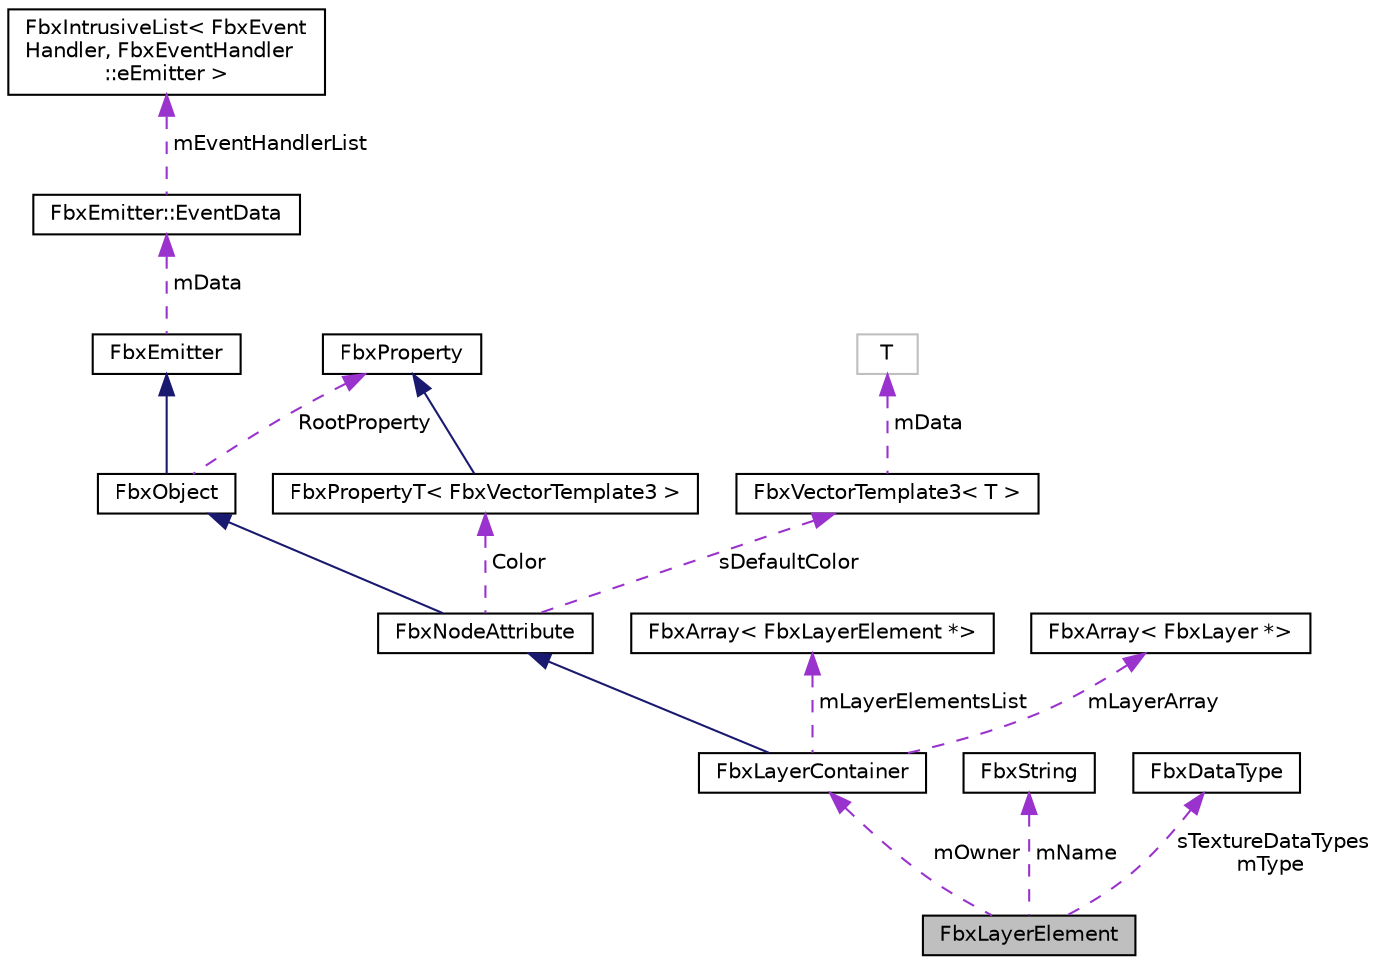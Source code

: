 digraph "FbxLayerElement"
{
  edge [fontname="Helvetica",fontsize="10",labelfontname="Helvetica",labelfontsize="10"];
  node [fontname="Helvetica",fontsize="10",shape=record];
  Node24 [label="FbxLayerElement",height=0.2,width=0.4,color="black", fillcolor="grey75", style="filled", fontcolor="black"];
  Node25 -> Node24 [dir="back",color="darkorchid3",fontsize="10",style="dashed",label=" mOwner" ,fontname="Helvetica"];
  Node25 [label="FbxLayerContainer",height=0.2,width=0.4,color="black", fillcolor="white", style="filled",URL="$class_fbx_layer_container.html",tooltip="Contains a collection of FbxLayer objects. This class is used for managing layers construction..."];
  Node26 -> Node25 [dir="back",color="midnightblue",fontsize="10",style="solid",fontname="Helvetica"];
  Node26 [label="FbxNodeAttribute",height=0.2,width=0.4,color="black", fillcolor="white", style="filled",URL="$class_fbx_node_attribute.html",tooltip="This class is the base class to all types of node attributes.A node attribute is the content of a nod..."];
  Node27 -> Node26 [dir="back",color="midnightblue",fontsize="10",style="solid",fontname="Helvetica"];
  Node27 [label="FbxObject",height=0.2,width=0.4,color="black", fillcolor="white", style="filled",URL="$class_fbx_object.html"];
  Node28 -> Node27 [dir="back",color="midnightblue",fontsize="10",style="solid",fontname="Helvetica"];
  Node28 [label="FbxEmitter",height=0.2,width=0.4,color="black", fillcolor="white", style="filled",URL="$class_fbx_emitter.html"];
  Node29 -> Node28 [dir="back",color="darkorchid3",fontsize="10",style="dashed",label=" mData" ,fontname="Helvetica"];
  Node29 [label="FbxEmitter::EventData",height=0.2,width=0.4,color="black", fillcolor="white", style="filled",URL="$struct_fbx_emitter_1_1_event_data.html"];
  Node30 -> Node29 [dir="back",color="darkorchid3",fontsize="10",style="dashed",label=" mEventHandlerList" ,fontname="Helvetica"];
  Node30 [label="FbxIntrusiveList\< FbxEvent\lHandler, FbxEventHandler\l::eEmitter \>",height=0.2,width=0.4,color="black", fillcolor="white", style="filled",URL="$class_fbx_intrusive_list.html"];
  Node31 -> Node27 [dir="back",color="darkorchid3",fontsize="10",style="dashed",label=" RootProperty" ,fontname="Helvetica"];
  Node31 [label="FbxProperty",height=0.2,width=0.4,color="black", fillcolor="white", style="filled",URL="$class_fbx_property.html",tooltip="Class to hold user properties. "];
  Node32 -> Node26 [dir="back",color="darkorchid3",fontsize="10",style="dashed",label=" sDefaultColor" ,fontname="Helvetica"];
  Node32 [label="FbxVectorTemplate3\< T \>",height=0.2,width=0.4,color="black", fillcolor="white", style="filled",URL="$class_fbx_vector_template3.html"];
  Node33 -> Node32 [dir="back",color="darkorchid3",fontsize="10",style="dashed",label=" mData" ,fontname="Helvetica"];
  Node33 [label="T",height=0.2,width=0.4,color="grey75", fillcolor="white", style="filled"];
  Node34 -> Node26 [dir="back",color="darkorchid3",fontsize="10",style="dashed",label=" Color" ,fontname="Helvetica"];
  Node34 [label="FbxPropertyT\< FbxVectorTemplate3 \>",height=0.2,width=0.4,color="black", fillcolor="white", style="filled",URL="$class_fbx_property_t.html"];
  Node31 -> Node34 [dir="back",color="midnightblue",fontsize="10",style="solid",fontname="Helvetica"];
  Node35 -> Node25 [dir="back",color="darkorchid3",fontsize="10",style="dashed",label=" mLayerElementsList" ,fontname="Helvetica"];
  Node35 [label="FbxArray\< FbxLayerElement *\>",height=0.2,width=0.4,color="black", fillcolor="white", style="filled",URL="$class_fbx_array.html"];
  Node36 -> Node25 [dir="back",color="darkorchid3",fontsize="10",style="dashed",label=" mLayerArray" ,fontname="Helvetica"];
  Node36 [label="FbxArray\< FbxLayer *\>",height=0.2,width=0.4,color="black", fillcolor="white", style="filled",URL="$class_fbx_array.html"];
  Node37 -> Node24 [dir="back",color="darkorchid3",fontsize="10",style="dashed",label=" mName" ,fontname="Helvetica"];
  Node37 [label="FbxString",height=0.2,width=0.4,color="black", fillcolor="white", style="filled",URL="$class_fbx_string.html"];
  Node38 -> Node24 [dir="back",color="darkorchid3",fontsize="10",style="dashed",label=" sTextureDataTypes\nmType" ,fontname="Helvetica"];
  Node38 [label="FbxDataType",height=0.2,width=0.4,color="black", fillcolor="white", style="filled",URL="$class_fbx_data_type.html"];
}

